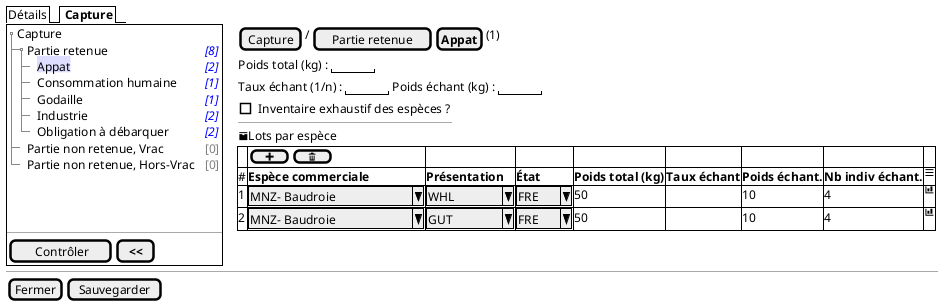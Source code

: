 @startsalt
{
  {/ Détails | <b> Capture }
  {+
   {T
       + Capture    | .
       ++ Partie retenue       | <i><color:blue>[8]
       +++ <back:#DDF>Appat | <i><color:blue>[2]
       +++ Consommation humaine | <i><color:blue>[1]
       +++ Godaille | <i><color:blue>[1]
       +++ Industrie | <i><color:blue>[2]
       +++ Obligation à débarquer| <i><color:blue>[2]
       ++ Partie non retenue, Vrac | <color:gray>[0]
       ++ Partie non retenue, Hors-Vrac | <color:gray>[0]
   }
    .
    .
    .
   --
   {
      [<&checkmark> Contrôler] | [ <b><< ]
   }
  } | . | {
    { [Capture] | / | [Partie retenue] | [<b>Appat]|(1) }

    {Poids total (kg) : | "     " }

    {Taux échant (1/n) : | "     " | Poids échant (kg) : | "     " }

    { [ ] Inventaire exhaustif des espèces ?
    ---
    <&box>Lots par espèce
    }


    {#
          . | {[ <&plus> ] | [ <&trash> ] } | . | . | . | . | . | .
          # | <b>Espèce commerciale  | <b>Présentation | <b>État | <b>Poids total (kg)     |  <b>Taux échant  | <b>Poids échant. | <b>Nb indiv échant. | <&menu>
          1 | ^MNZ- Baudroie       ^ | ^     WHL ^ | ^ FRE ^ | 50   |  .   |   10          | 4 | <&bar-chart>
          2 | ^MNZ- Baudroie       ^ | ^     GUT ^ | ^ FRE ^ | 50   |  .   |   10          | 4 | <&bar-chart>
        }
  }

  -- | -- | --
  { [Fermer] | [Sauvegarder] }
}
@endsalt

